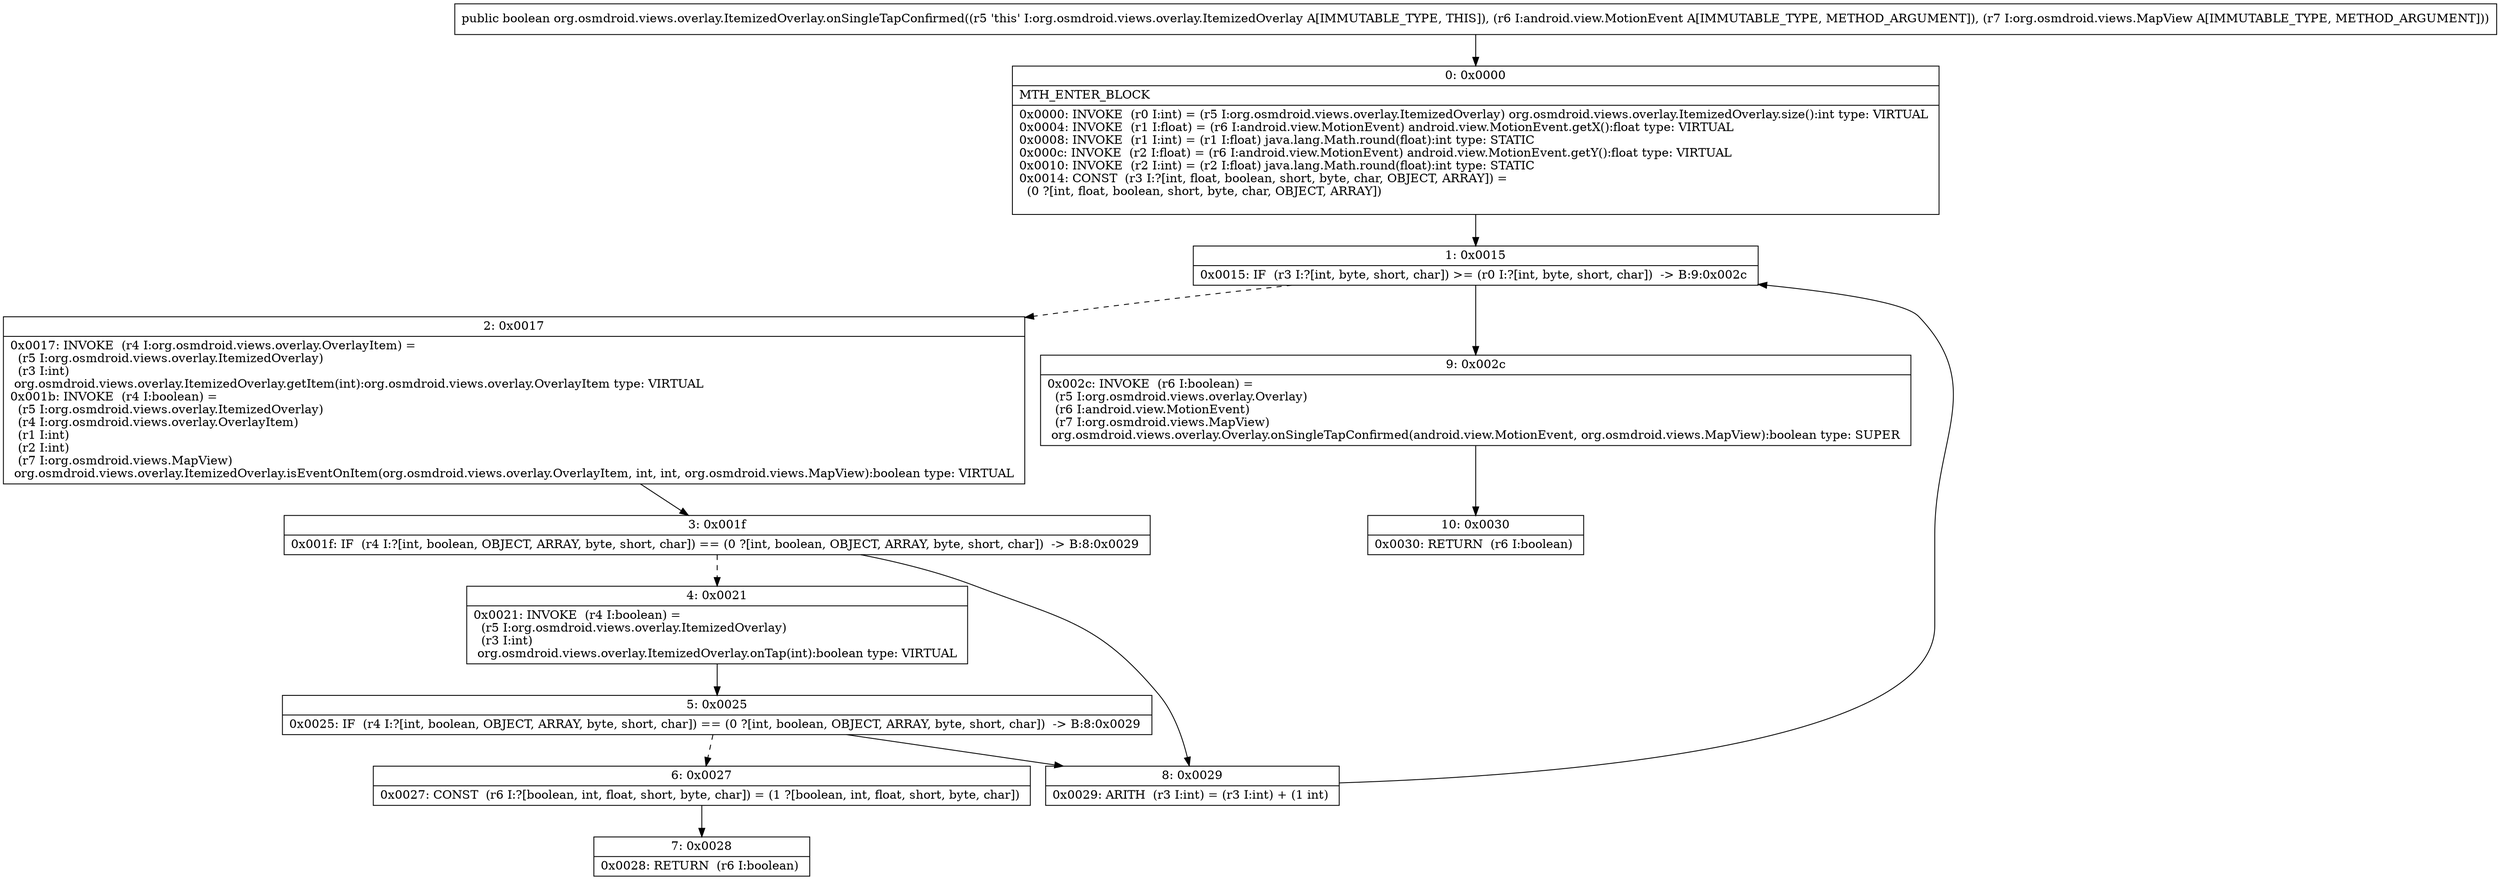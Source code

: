 digraph "CFG fororg.osmdroid.views.overlay.ItemizedOverlay.onSingleTapConfirmed(Landroid\/view\/MotionEvent;Lorg\/osmdroid\/views\/MapView;)Z" {
Node_0 [shape=record,label="{0\:\ 0x0000|MTH_ENTER_BLOCK\l|0x0000: INVOKE  (r0 I:int) = (r5 I:org.osmdroid.views.overlay.ItemizedOverlay) org.osmdroid.views.overlay.ItemizedOverlay.size():int type: VIRTUAL \l0x0004: INVOKE  (r1 I:float) = (r6 I:android.view.MotionEvent) android.view.MotionEvent.getX():float type: VIRTUAL \l0x0008: INVOKE  (r1 I:int) = (r1 I:float) java.lang.Math.round(float):int type: STATIC \l0x000c: INVOKE  (r2 I:float) = (r6 I:android.view.MotionEvent) android.view.MotionEvent.getY():float type: VIRTUAL \l0x0010: INVOKE  (r2 I:int) = (r2 I:float) java.lang.Math.round(float):int type: STATIC \l0x0014: CONST  (r3 I:?[int, float, boolean, short, byte, char, OBJECT, ARRAY]) = \l  (0 ?[int, float, boolean, short, byte, char, OBJECT, ARRAY])\l \l}"];
Node_1 [shape=record,label="{1\:\ 0x0015|0x0015: IF  (r3 I:?[int, byte, short, char]) \>= (r0 I:?[int, byte, short, char])  \-\> B:9:0x002c \l}"];
Node_2 [shape=record,label="{2\:\ 0x0017|0x0017: INVOKE  (r4 I:org.osmdroid.views.overlay.OverlayItem) = \l  (r5 I:org.osmdroid.views.overlay.ItemizedOverlay)\l  (r3 I:int)\l org.osmdroid.views.overlay.ItemizedOverlay.getItem(int):org.osmdroid.views.overlay.OverlayItem type: VIRTUAL \l0x001b: INVOKE  (r4 I:boolean) = \l  (r5 I:org.osmdroid.views.overlay.ItemizedOverlay)\l  (r4 I:org.osmdroid.views.overlay.OverlayItem)\l  (r1 I:int)\l  (r2 I:int)\l  (r7 I:org.osmdroid.views.MapView)\l org.osmdroid.views.overlay.ItemizedOverlay.isEventOnItem(org.osmdroid.views.overlay.OverlayItem, int, int, org.osmdroid.views.MapView):boolean type: VIRTUAL \l}"];
Node_3 [shape=record,label="{3\:\ 0x001f|0x001f: IF  (r4 I:?[int, boolean, OBJECT, ARRAY, byte, short, char]) == (0 ?[int, boolean, OBJECT, ARRAY, byte, short, char])  \-\> B:8:0x0029 \l}"];
Node_4 [shape=record,label="{4\:\ 0x0021|0x0021: INVOKE  (r4 I:boolean) = \l  (r5 I:org.osmdroid.views.overlay.ItemizedOverlay)\l  (r3 I:int)\l org.osmdroid.views.overlay.ItemizedOverlay.onTap(int):boolean type: VIRTUAL \l}"];
Node_5 [shape=record,label="{5\:\ 0x0025|0x0025: IF  (r4 I:?[int, boolean, OBJECT, ARRAY, byte, short, char]) == (0 ?[int, boolean, OBJECT, ARRAY, byte, short, char])  \-\> B:8:0x0029 \l}"];
Node_6 [shape=record,label="{6\:\ 0x0027|0x0027: CONST  (r6 I:?[boolean, int, float, short, byte, char]) = (1 ?[boolean, int, float, short, byte, char]) \l}"];
Node_7 [shape=record,label="{7\:\ 0x0028|0x0028: RETURN  (r6 I:boolean) \l}"];
Node_8 [shape=record,label="{8\:\ 0x0029|0x0029: ARITH  (r3 I:int) = (r3 I:int) + (1 int) \l}"];
Node_9 [shape=record,label="{9\:\ 0x002c|0x002c: INVOKE  (r6 I:boolean) = \l  (r5 I:org.osmdroid.views.overlay.Overlay)\l  (r6 I:android.view.MotionEvent)\l  (r7 I:org.osmdroid.views.MapView)\l org.osmdroid.views.overlay.Overlay.onSingleTapConfirmed(android.view.MotionEvent, org.osmdroid.views.MapView):boolean type: SUPER \l}"];
Node_10 [shape=record,label="{10\:\ 0x0030|0x0030: RETURN  (r6 I:boolean) \l}"];
MethodNode[shape=record,label="{public boolean org.osmdroid.views.overlay.ItemizedOverlay.onSingleTapConfirmed((r5 'this' I:org.osmdroid.views.overlay.ItemizedOverlay A[IMMUTABLE_TYPE, THIS]), (r6 I:android.view.MotionEvent A[IMMUTABLE_TYPE, METHOD_ARGUMENT]), (r7 I:org.osmdroid.views.MapView A[IMMUTABLE_TYPE, METHOD_ARGUMENT])) }"];
MethodNode -> Node_0;
Node_0 -> Node_1;
Node_1 -> Node_2[style=dashed];
Node_1 -> Node_9;
Node_2 -> Node_3;
Node_3 -> Node_4[style=dashed];
Node_3 -> Node_8;
Node_4 -> Node_5;
Node_5 -> Node_6[style=dashed];
Node_5 -> Node_8;
Node_6 -> Node_7;
Node_8 -> Node_1;
Node_9 -> Node_10;
}

